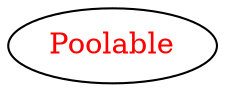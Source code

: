 digraph dependencyGraph {
 concentrate=true;
 ranksep="2.0";
 rankdir="LR"; 
 splines="ortho";
"Poolable" [fontcolor="red"];
}